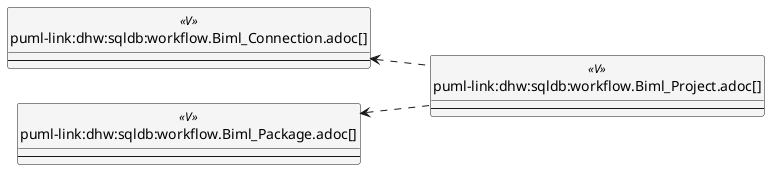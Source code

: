 @startuml
left to right direction
'top to bottom direction
hide circle
'avoide "." issues:
set namespaceSeparator none


skinparam class {
  BackgroundColor White
  BackgroundColor<<FN>> Yellow
  BackgroundColor<<FS>> Yellow
  BackgroundColor<<FT>> LightGray
  BackgroundColor<<IF>> Yellow
  BackgroundColor<<IS>> Yellow
  BackgroundColor<<P>> Aqua
  BackgroundColor<<PC>> Aqua
  BackgroundColor<<SN>> Yellow
  BackgroundColor<<SO>> SlateBlue
  BackgroundColor<<TF>> LightGray
  BackgroundColor<<TR>> Tomato
  BackgroundColor<<U>> White
  BackgroundColor<<V>> WhiteSmoke
  BackgroundColor<<X>> Aqua
  BackgroundColor<<external>> AliceBlue
}


entity "puml-link:dhw:sqldb:workflow.Biml_Connection.adoc[]" as workflow.Biml_Connection << V >> {
  --
}

entity "puml-link:dhw:sqldb:workflow.Biml_Package.adoc[]" as workflow.Biml_Package << V >> {
  --
}

entity "puml-link:dhw:sqldb:workflow.Biml_Project.adoc[]" as workflow.Biml_Project << V >> {
  --
}

workflow.Biml_Connection <.. workflow.Biml_Project
workflow.Biml_Package <.. workflow.Biml_Project
@enduml

